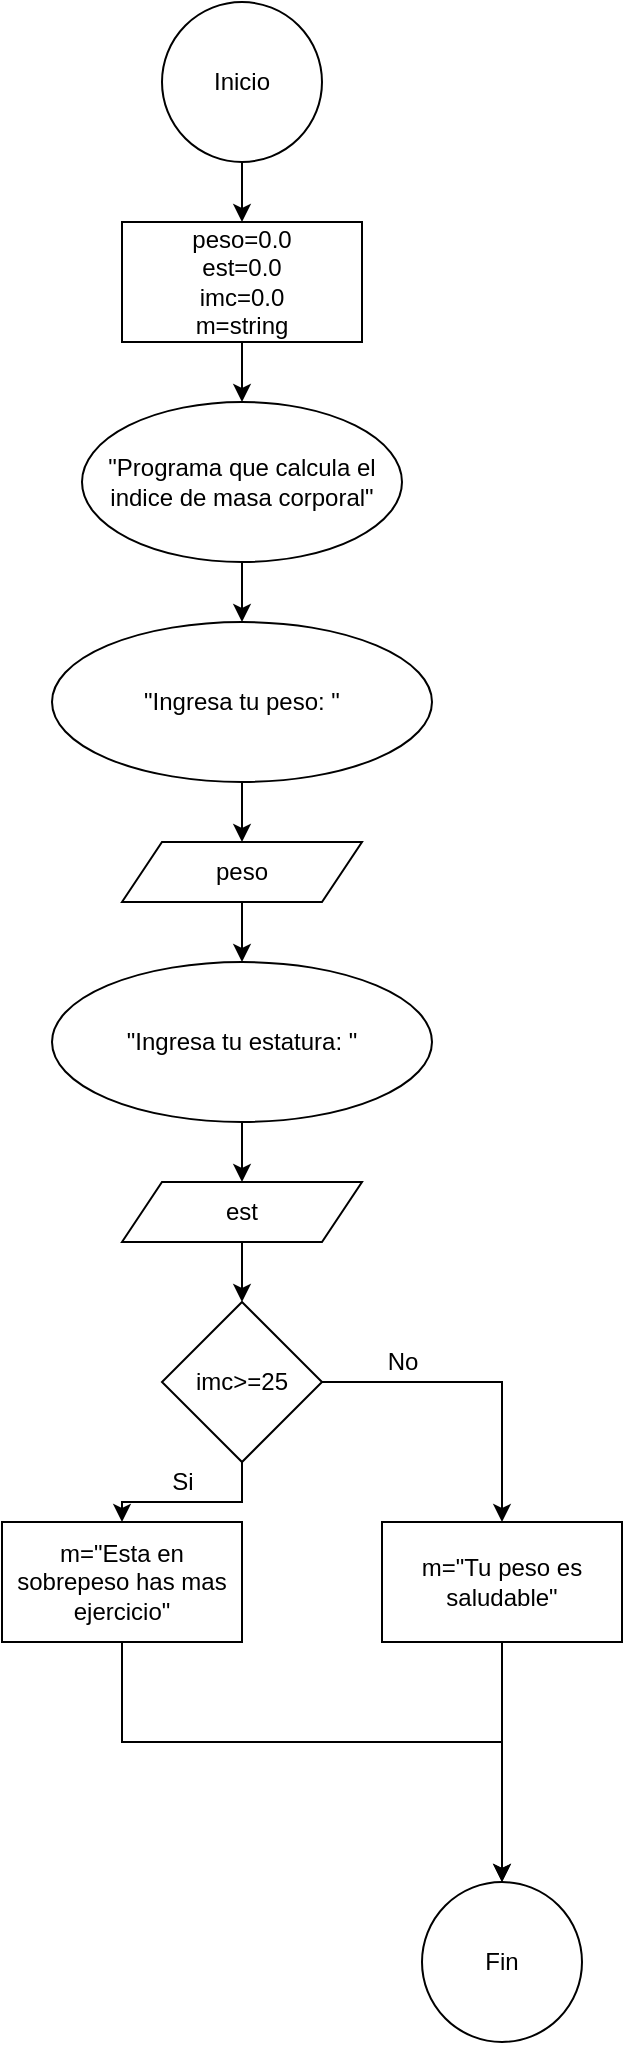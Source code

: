 <mxfile version="13.8.8" type="github">
  <diagram id="e-WigeDOqtfbk5GwBnc8" name="Page-1">
    <mxGraphModel dx="1068" dy="462" grid="1" gridSize="10" guides="1" tooltips="1" connect="1" arrows="1" fold="1" page="1" pageScale="1" pageWidth="827" pageHeight="1169" math="0" shadow="0">
      <root>
        <mxCell id="0" />
        <mxCell id="1" parent="0" />
        <mxCell id="5pN-PdKG7ZaArv_9rpso-1" value="Inicio" style="ellipse;whiteSpace=wrap;html=1;aspect=fixed;" vertex="1" parent="1">
          <mxGeometry x="100" width="80" height="80" as="geometry" />
        </mxCell>
        <mxCell id="5pN-PdKG7ZaArv_9rpso-2" value="" style="endArrow=classic;html=1;exitX=0.5;exitY=1;exitDx=0;exitDy=0;entryX=0.5;entryY=0;entryDx=0;entryDy=0;" edge="1" parent="1" source="5pN-PdKG7ZaArv_9rpso-1" target="5pN-PdKG7ZaArv_9rpso-3">
          <mxGeometry width="50" height="50" relative="1" as="geometry">
            <mxPoint x="320" y="230" as="sourcePoint" />
            <mxPoint x="140" y="110" as="targetPoint" />
          </mxGeometry>
        </mxCell>
        <mxCell id="5pN-PdKG7ZaArv_9rpso-3" value="peso=0.0&lt;br&gt;est=0.0&lt;br&gt;imc=0.0&lt;br&gt;m=string" style="rounded=0;whiteSpace=wrap;html=1;" vertex="1" parent="1">
          <mxGeometry x="80" y="110" width="120" height="60" as="geometry" />
        </mxCell>
        <mxCell id="5pN-PdKG7ZaArv_9rpso-4" value="" style="endArrow=classic;html=1;exitX=0.5;exitY=1;exitDx=0;exitDy=0;" edge="1" parent="1" source="5pN-PdKG7ZaArv_9rpso-3" target="5pN-PdKG7ZaArv_9rpso-6">
          <mxGeometry width="50" height="50" relative="1" as="geometry">
            <mxPoint x="320" y="210" as="sourcePoint" />
            <mxPoint x="370" y="160" as="targetPoint" />
          </mxGeometry>
        </mxCell>
        <mxCell id="5pN-PdKG7ZaArv_9rpso-5" style="edgeStyle=orthogonalEdgeStyle;rounded=0;orthogonalLoop=1;jettySize=auto;html=1;entryX=0.5;entryY=0;entryDx=0;entryDy=0;" edge="1" parent="1" source="5pN-PdKG7ZaArv_9rpso-6" target="5pN-PdKG7ZaArv_9rpso-8">
          <mxGeometry relative="1" as="geometry">
            <mxPoint x="140" y="310" as="targetPoint" />
          </mxGeometry>
        </mxCell>
        <mxCell id="5pN-PdKG7ZaArv_9rpso-6" value="&quot;Programa que calcula el indice de masa corporal&quot;" style="ellipse;whiteSpace=wrap;html=1;" vertex="1" parent="1">
          <mxGeometry x="60" y="200" width="160" height="80" as="geometry" />
        </mxCell>
        <mxCell id="5pN-PdKG7ZaArv_9rpso-7" style="edgeStyle=orthogonalEdgeStyle;rounded=0;orthogonalLoop=1;jettySize=auto;html=1;" edge="1" parent="1" source="5pN-PdKG7ZaArv_9rpso-8" target="5pN-PdKG7ZaArv_9rpso-10">
          <mxGeometry relative="1" as="geometry" />
        </mxCell>
        <mxCell id="5pN-PdKG7ZaArv_9rpso-8" value="&quot;Ingresa tu peso: &quot;" style="ellipse;whiteSpace=wrap;html=1;" vertex="1" parent="1">
          <mxGeometry x="45" y="310" width="190" height="80" as="geometry" />
        </mxCell>
        <mxCell id="5pN-PdKG7ZaArv_9rpso-9" style="edgeStyle=orthogonalEdgeStyle;rounded=0;orthogonalLoop=1;jettySize=auto;html=1;entryX=0.5;entryY=0;entryDx=0;entryDy=0;" edge="1" parent="1" source="5pN-PdKG7ZaArv_9rpso-10" target="5pN-PdKG7ZaArv_9rpso-12">
          <mxGeometry relative="1" as="geometry" />
        </mxCell>
        <mxCell id="5pN-PdKG7ZaArv_9rpso-10" value="peso" style="shape=parallelogram;perimeter=parallelogramPerimeter;whiteSpace=wrap;html=1;fixedSize=1;" vertex="1" parent="1">
          <mxGeometry x="80" y="420" width="120" height="30" as="geometry" />
        </mxCell>
        <mxCell id="5pN-PdKG7ZaArv_9rpso-11" style="edgeStyle=orthogonalEdgeStyle;rounded=0;orthogonalLoop=1;jettySize=auto;html=1;" edge="1" parent="1" source="5pN-PdKG7ZaArv_9rpso-12" target="5pN-PdKG7ZaArv_9rpso-14">
          <mxGeometry relative="1" as="geometry" />
        </mxCell>
        <mxCell id="5pN-PdKG7ZaArv_9rpso-12" value="&quot;Ingresa tu estatura: &quot;" style="ellipse;whiteSpace=wrap;html=1;" vertex="1" parent="1">
          <mxGeometry x="45" y="480" width="190" height="80" as="geometry" />
        </mxCell>
        <mxCell id="5pN-PdKG7ZaArv_9rpso-13" style="edgeStyle=orthogonalEdgeStyle;rounded=0;orthogonalLoop=1;jettySize=auto;html=1;entryX=0.5;entryY=0;entryDx=0;entryDy=0;" edge="1" parent="1" source="5pN-PdKG7ZaArv_9rpso-14" target="5pN-PdKG7ZaArv_9rpso-17">
          <mxGeometry relative="1" as="geometry" />
        </mxCell>
        <mxCell id="5pN-PdKG7ZaArv_9rpso-14" value="est" style="shape=parallelogram;perimeter=parallelogramPerimeter;whiteSpace=wrap;html=1;fixedSize=1;" vertex="1" parent="1">
          <mxGeometry x="80" y="590" width="120" height="30" as="geometry" />
        </mxCell>
        <mxCell id="5pN-PdKG7ZaArv_9rpso-15" style="edgeStyle=orthogonalEdgeStyle;rounded=0;orthogonalLoop=1;jettySize=auto;html=1;entryX=0.5;entryY=0;entryDx=0;entryDy=0;" edge="1" parent="1" source="5pN-PdKG7ZaArv_9rpso-17" target="5pN-PdKG7ZaArv_9rpso-20">
          <mxGeometry relative="1" as="geometry" />
        </mxCell>
        <mxCell id="5pN-PdKG7ZaArv_9rpso-16" style="edgeStyle=orthogonalEdgeStyle;rounded=0;orthogonalLoop=1;jettySize=auto;html=1;exitX=0.5;exitY=1;exitDx=0;exitDy=0;entryX=0.5;entryY=0;entryDx=0;entryDy=0;" edge="1" parent="1" source="5pN-PdKG7ZaArv_9rpso-17" target="5pN-PdKG7ZaArv_9rpso-24">
          <mxGeometry relative="1" as="geometry" />
        </mxCell>
        <mxCell id="5pN-PdKG7ZaArv_9rpso-17" value="imc&amp;gt;=25" style="rhombus;whiteSpace=wrap;html=1;" vertex="1" parent="1">
          <mxGeometry x="100" y="650" width="80" height="80" as="geometry" />
        </mxCell>
        <mxCell id="5pN-PdKG7ZaArv_9rpso-19" style="edgeStyle=orthogonalEdgeStyle;rounded=0;orthogonalLoop=1;jettySize=auto;html=1;" edge="1" parent="1" source="5pN-PdKG7ZaArv_9rpso-20">
          <mxGeometry relative="1" as="geometry">
            <mxPoint x="270" y="940" as="targetPoint" />
          </mxGeometry>
        </mxCell>
        <mxCell id="5pN-PdKG7ZaArv_9rpso-20" value="m=&quot;Tu peso es saludable&quot;" style="rounded=0;whiteSpace=wrap;html=1;" vertex="1" parent="1">
          <mxGeometry x="210" y="760" width="120" height="60" as="geometry" />
        </mxCell>
        <mxCell id="5pN-PdKG7ZaArv_9rpso-21" value="Si" style="text;html=1;align=center;verticalAlign=middle;resizable=0;points=[];autosize=1;" vertex="1" parent="1">
          <mxGeometry x="95" y="730" width="30" height="20" as="geometry" />
        </mxCell>
        <mxCell id="5pN-PdKG7ZaArv_9rpso-22" value="No" style="text;html=1;align=center;verticalAlign=middle;resizable=0;points=[];autosize=1;" vertex="1" parent="1">
          <mxGeometry x="205" y="670" width="30" height="20" as="geometry" />
        </mxCell>
        <mxCell id="5pN-PdKG7ZaArv_9rpso-27" style="edgeStyle=orthogonalEdgeStyle;rounded=0;orthogonalLoop=1;jettySize=auto;html=1;entryX=0.5;entryY=0;entryDx=0;entryDy=0;" edge="1" parent="1" source="5pN-PdKG7ZaArv_9rpso-24" target="5pN-PdKG7ZaArv_9rpso-25">
          <mxGeometry relative="1" as="geometry">
            <Array as="points">
              <mxPoint x="80" y="870" />
              <mxPoint x="270" y="870" />
            </Array>
          </mxGeometry>
        </mxCell>
        <mxCell id="5pN-PdKG7ZaArv_9rpso-24" value="m=&quot;Esta en sobrepeso has mas ejercicio&quot;" style="whiteSpace=wrap;html=1;" vertex="1" parent="1">
          <mxGeometry x="20" y="760" width="120" height="60" as="geometry" />
        </mxCell>
        <mxCell id="5pN-PdKG7ZaArv_9rpso-25" value="Fin" style="ellipse;whiteSpace=wrap;html=1;aspect=fixed;" vertex="1" parent="1">
          <mxGeometry x="230" y="940" width="80" height="80" as="geometry" />
        </mxCell>
      </root>
    </mxGraphModel>
  </diagram>
</mxfile>
